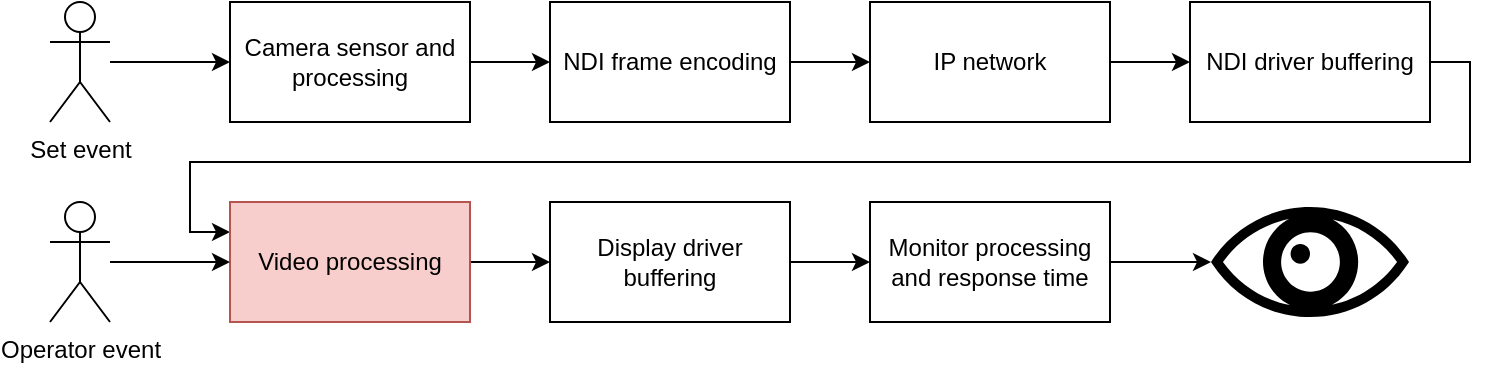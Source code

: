 <mxfile version="14.6.13" type="device"><diagram id="kTPdHM5qa9M8tTASpiVq" name="Página-1"><mxGraphModel dx="1296" dy="1176" grid="1" gridSize="10" guides="1" tooltips="1" connect="1" arrows="1" fold="1" page="1" pageScale="1" pageWidth="1169" pageHeight="827" math="0" shadow="0"><root><mxCell id="0"/><mxCell id="1" parent="0"/><mxCell id="W5pMTlOmANIKxjdvsySv-8" style="edgeStyle=orthogonalEdgeStyle;rounded=0;orthogonalLoop=1;jettySize=auto;html=1;entryX=0;entryY=0.5;entryDx=0;entryDy=0;" edge="1" parent="1" source="W5pMTlOmANIKxjdvsySv-1" target="W5pMTlOmANIKxjdvsySv-2"><mxGeometry relative="1" as="geometry"/></mxCell><mxCell id="W5pMTlOmANIKxjdvsySv-1" value="Set event" style="shape=umlActor;verticalLabelPosition=bottom;verticalAlign=top;html=1;outlineConnect=0;" vertex="1" parent="1"><mxGeometry x="30" y="340" width="30" height="60" as="geometry"/></mxCell><mxCell id="W5pMTlOmANIKxjdvsySv-9" style="edgeStyle=orthogonalEdgeStyle;rounded=0;orthogonalLoop=1;jettySize=auto;html=1;exitX=1;exitY=0.5;exitDx=0;exitDy=0;entryX=0;entryY=0.5;entryDx=0;entryDy=0;" edge="1" parent="1" source="W5pMTlOmANIKxjdvsySv-2" target="W5pMTlOmANIKxjdvsySv-3"><mxGeometry relative="1" as="geometry"/></mxCell><mxCell id="W5pMTlOmANIKxjdvsySv-2" value="Camera sensor and processing" style="rounded=0;whiteSpace=wrap;html=1;" vertex="1" parent="1"><mxGeometry x="120" y="340" width="120" height="60" as="geometry"/></mxCell><mxCell id="W5pMTlOmANIKxjdvsySv-10" style="edgeStyle=orthogonalEdgeStyle;rounded=0;orthogonalLoop=1;jettySize=auto;html=1;exitX=1;exitY=0.5;exitDx=0;exitDy=0;entryX=0;entryY=0.5;entryDx=0;entryDy=0;" edge="1" parent="1" source="W5pMTlOmANIKxjdvsySv-3" target="W5pMTlOmANIKxjdvsySv-4"><mxGeometry relative="1" as="geometry"/></mxCell><mxCell id="W5pMTlOmANIKxjdvsySv-3" value="NDI frame encoding" style="rounded=0;whiteSpace=wrap;html=1;" vertex="1" parent="1"><mxGeometry x="280" y="340" width="120" height="60" as="geometry"/></mxCell><mxCell id="W5pMTlOmANIKxjdvsySv-11" style="edgeStyle=orthogonalEdgeStyle;rounded=0;orthogonalLoop=1;jettySize=auto;html=1;exitX=1;exitY=0.5;exitDx=0;exitDy=0;entryX=0;entryY=0.5;entryDx=0;entryDy=0;" edge="1" parent="1" source="W5pMTlOmANIKxjdvsySv-4" target="W5pMTlOmANIKxjdvsySv-5"><mxGeometry relative="1" as="geometry"/></mxCell><mxCell id="W5pMTlOmANIKxjdvsySv-4" value="IP network" style="rounded=0;whiteSpace=wrap;html=1;" vertex="1" parent="1"><mxGeometry x="440" y="340" width="120" height="60" as="geometry"/></mxCell><mxCell id="W5pMTlOmANIKxjdvsySv-7" style="edgeStyle=orthogonalEdgeStyle;rounded=0;orthogonalLoop=1;jettySize=auto;html=1;exitX=1;exitY=0.5;exitDx=0;exitDy=0;entryX=0;entryY=0.25;entryDx=0;entryDy=0;" edge="1" parent="1" source="W5pMTlOmANIKxjdvsySv-5" target="W5pMTlOmANIKxjdvsySv-6"><mxGeometry relative="1" as="geometry"/></mxCell><mxCell id="W5pMTlOmANIKxjdvsySv-5" value="NDI driver buffering" style="rounded=0;whiteSpace=wrap;html=1;" vertex="1" parent="1"><mxGeometry x="600" y="340" width="120" height="60" as="geometry"/></mxCell><mxCell id="W5pMTlOmANIKxjdvsySv-16" style="edgeStyle=orthogonalEdgeStyle;rounded=0;orthogonalLoop=1;jettySize=auto;html=1;exitX=1;exitY=0.5;exitDx=0;exitDy=0;entryX=0;entryY=0.5;entryDx=0;entryDy=0;" edge="1" parent="1" source="W5pMTlOmANIKxjdvsySv-6" target="W5pMTlOmANIKxjdvsySv-15"><mxGeometry relative="1" as="geometry"/></mxCell><mxCell id="W5pMTlOmANIKxjdvsySv-6" value="Video processing" style="rounded=0;whiteSpace=wrap;html=1;fillColor=#f8cecc;strokeColor=#b85450;" vertex="1" parent="1"><mxGeometry x="120" y="440" width="120" height="60" as="geometry"/></mxCell><mxCell id="W5pMTlOmANIKxjdvsySv-13" style="edgeStyle=orthogonalEdgeStyle;rounded=0;orthogonalLoop=1;jettySize=auto;html=1;entryX=0;entryY=0.5;entryDx=0;entryDy=0;" edge="1" parent="1" source="W5pMTlOmANIKxjdvsySv-12" target="W5pMTlOmANIKxjdvsySv-6"><mxGeometry relative="1" as="geometry"/></mxCell><mxCell id="W5pMTlOmANIKxjdvsySv-12" value="Operator event" style="shape=umlActor;verticalLabelPosition=bottom;verticalAlign=top;html=1;outlineConnect=0;" vertex="1" parent="1"><mxGeometry x="30" y="440" width="30" height="60" as="geometry"/></mxCell><mxCell id="W5pMTlOmANIKxjdvsySv-18" style="edgeStyle=orthogonalEdgeStyle;rounded=0;orthogonalLoop=1;jettySize=auto;html=1;exitX=1;exitY=0.5;exitDx=0;exitDy=0;entryX=0;entryY=0.5;entryDx=0;entryDy=0;" edge="1" parent="1" source="W5pMTlOmANIKxjdvsySv-15" target="W5pMTlOmANIKxjdvsySv-17"><mxGeometry relative="1" as="geometry"/></mxCell><mxCell id="W5pMTlOmANIKxjdvsySv-15" value="Display driver buffering" style="rounded=0;whiteSpace=wrap;html=1;" vertex="1" parent="1"><mxGeometry x="280" y="440" width="120" height="60" as="geometry"/></mxCell><mxCell id="W5pMTlOmANIKxjdvsySv-20" style="edgeStyle=orthogonalEdgeStyle;rounded=0;orthogonalLoop=1;jettySize=auto;html=1;exitX=1;exitY=0.5;exitDx=0;exitDy=0;entryX=0;entryY=0.5;entryDx=0;entryDy=0;entryPerimeter=0;" edge="1" parent="1" source="W5pMTlOmANIKxjdvsySv-17" target="W5pMTlOmANIKxjdvsySv-19"><mxGeometry relative="1" as="geometry"/></mxCell><mxCell id="W5pMTlOmANIKxjdvsySv-17" value="Monitor processing and response time" style="rounded=0;whiteSpace=wrap;html=1;" vertex="1" parent="1"><mxGeometry x="440" y="440" width="120" height="60" as="geometry"/></mxCell><mxCell id="W5pMTlOmANIKxjdvsySv-19" value="" style="shape=mxgraph.signs.healthcare.eye;html=1;pointerEvents=1;fillColor=#000000;strokeColor=none;verticalLabelPosition=bottom;verticalAlign=top;align=center;" vertex="1" parent="1"><mxGeometry x="610.5" y="442.5" width="99" height="55" as="geometry"/></mxCell></root></mxGraphModel></diagram></mxfile>